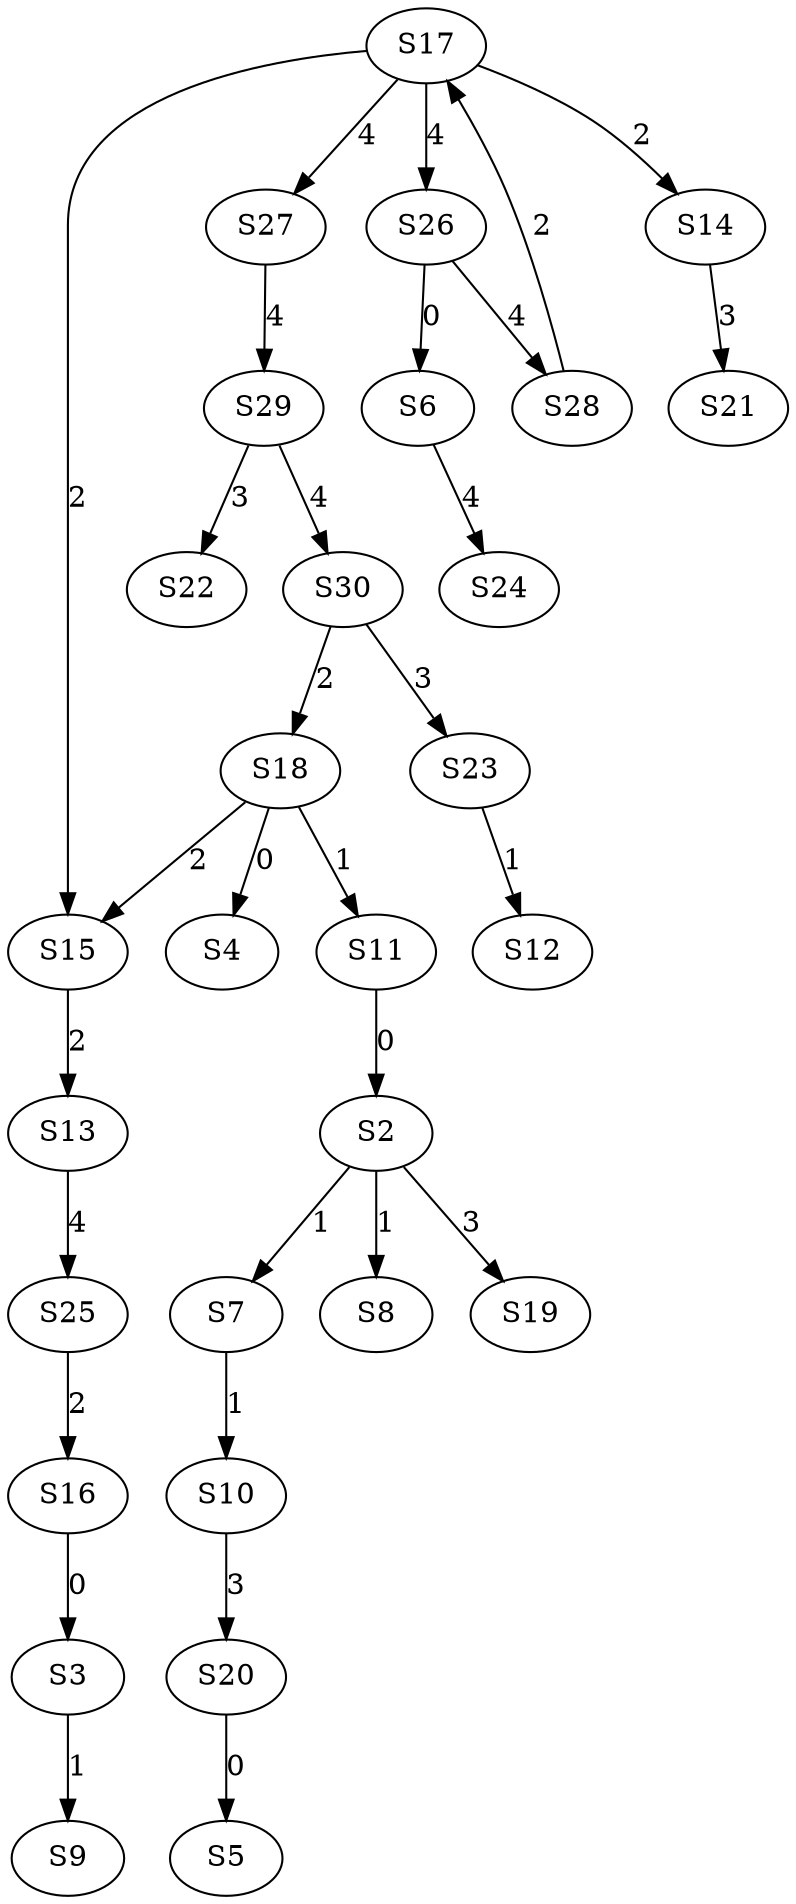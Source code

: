 strict digraph {
	S11 -> S2 [ label = 0 ];
	S16 -> S3 [ label = 0 ];
	S18 -> S4 [ label = 0 ];
	S20 -> S5 [ label = 0 ];
	S26 -> S6 [ label = 0 ];
	S2 -> S7 [ label = 1 ];
	S2 -> S8 [ label = 1 ];
	S3 -> S9 [ label = 1 ];
	S7 -> S10 [ label = 1 ];
	S18 -> S11 [ label = 1 ];
	S23 -> S12 [ label = 1 ];
	S15 -> S13 [ label = 2 ];
	S17 -> S14 [ label = 2 ];
	S17 -> S15 [ label = 2 ];
	S25 -> S16 [ label = 2 ];
	S28 -> S17 [ label = 2 ];
	S30 -> S18 [ label = 2 ];
	S2 -> S19 [ label = 3 ];
	S10 -> S20 [ label = 3 ];
	S14 -> S21 [ label = 3 ];
	S29 -> S22 [ label = 3 ];
	S30 -> S23 [ label = 3 ];
	S6 -> S24 [ label = 4 ];
	S13 -> S25 [ label = 4 ];
	S17 -> S26 [ label = 4 ];
	S17 -> S27 [ label = 4 ];
	S26 -> S28 [ label = 4 ];
	S27 -> S29 [ label = 4 ];
	S29 -> S30 [ label = 4 ];
	S18 -> S15 [ label = 2 ];
}